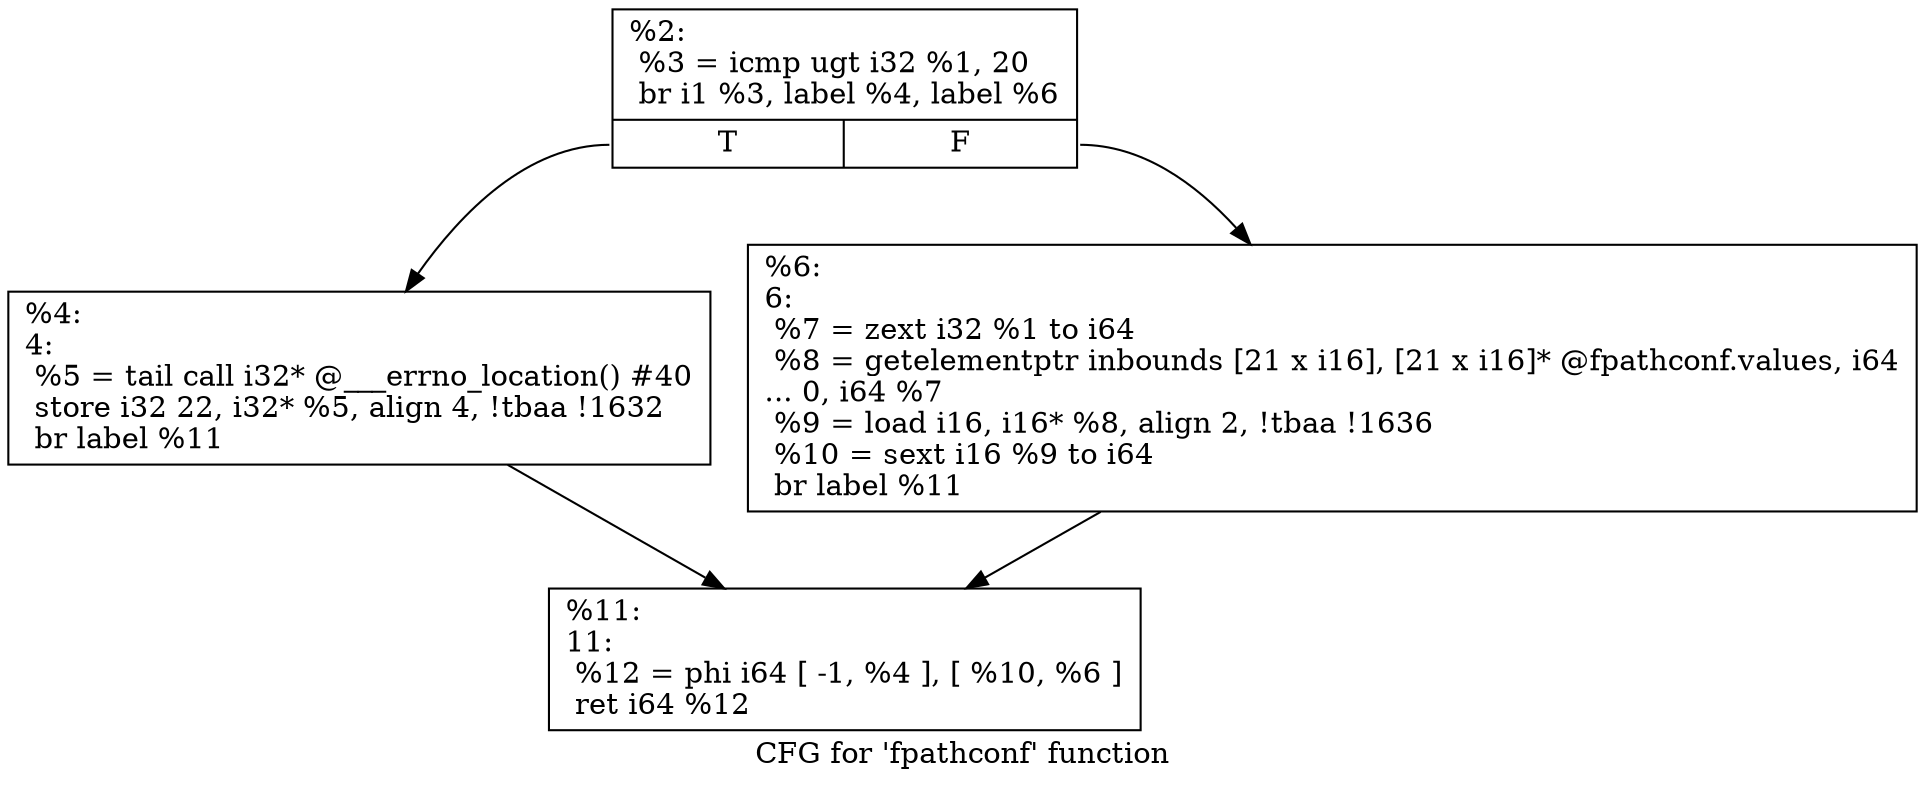 digraph "CFG for 'fpathconf' function" {
	label="CFG for 'fpathconf' function";

	Node0x1d02d50 [shape=record,label="{%2:\l  %3 = icmp ugt i32 %1, 20\l  br i1 %3, label %4, label %6\l|{<s0>T|<s1>F}}"];
	Node0x1d02d50:s0 -> Node0x1d02da0;
	Node0x1d02d50:s1 -> Node0x1d02df0;
	Node0x1d02da0 [shape=record,label="{%4:\l4:                                                \l  %5 = tail call i32* @___errno_location() #40\l  store i32 22, i32* %5, align 4, !tbaa !1632\l  br label %11\l}"];
	Node0x1d02da0 -> Node0x1d02e40;
	Node0x1d02df0 [shape=record,label="{%6:\l6:                                                \l  %7 = zext i32 %1 to i64\l  %8 = getelementptr inbounds [21 x i16], [21 x i16]* @fpathconf.values, i64\l... 0, i64 %7\l  %9 = load i16, i16* %8, align 2, !tbaa !1636\l  %10 = sext i16 %9 to i64\l  br label %11\l}"];
	Node0x1d02df0 -> Node0x1d02e40;
	Node0x1d02e40 [shape=record,label="{%11:\l11:                                               \l  %12 = phi i64 [ -1, %4 ], [ %10, %6 ]\l  ret i64 %12\l}"];
}
